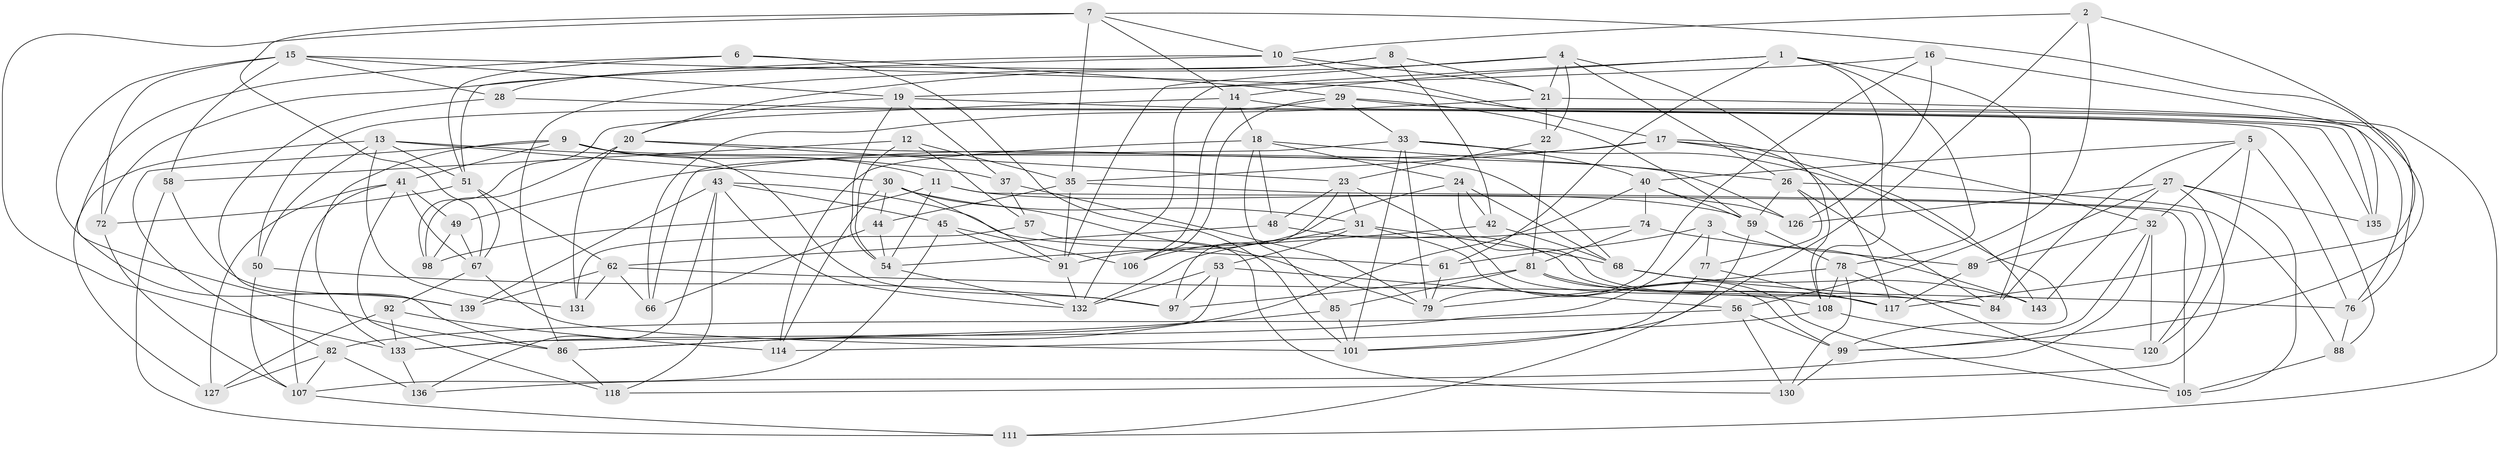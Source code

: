 // Generated by graph-tools (version 1.1) at 2025/24/03/03/25 07:24:29]
// undirected, 93 vertices, 234 edges
graph export_dot {
graph [start="1"]
  node [color=gray90,style=filled];
  1 [super="+39"];
  2;
  3;
  4 [super="+96"];
  5 [super="+75"];
  6;
  7 [super="+115"];
  8;
  9 [super="+119"];
  10 [super="+70"];
  11 [super="+64"];
  12;
  13 [super="+128"];
  14 [super="+34"];
  15 [super="+123"];
  16;
  17 [super="+25"];
  18 [super="+52"];
  19 [super="+125"];
  20 [super="+90"];
  21 [super="+146"];
  22;
  23 [super="+110"];
  24 [super="+38"];
  26 [super="+46"];
  27 [super="+102"];
  28;
  29 [super="+144"];
  30 [super="+142"];
  31 [super="+71"];
  32 [super="+63"];
  33 [super="+36"];
  35 [super="+55"];
  37;
  40 [super="+60"];
  41 [super="+100"];
  42;
  43 [super="+47"];
  44;
  45;
  48;
  49;
  50;
  51 [super="+65"];
  53 [super="+69"];
  54 [super="+104"];
  56 [super="+93"];
  57;
  58;
  59 [super="+87"];
  61;
  62 [super="+73"];
  66;
  67 [super="+129"];
  68 [super="+94"];
  72;
  74;
  76 [super="+140"];
  77;
  78 [super="+80"];
  79 [super="+83"];
  81 [super="+134"];
  82 [super="+121"];
  84 [super="+95"];
  85;
  86 [super="+124"];
  88;
  89;
  91 [super="+138"];
  92;
  97 [super="+103"];
  98;
  99 [super="+116"];
  101 [super="+112"];
  105 [super="+137"];
  106;
  107 [super="+109"];
  108 [super="+113"];
  111;
  114;
  117 [super="+122"];
  118;
  120;
  126;
  127;
  130;
  131;
  132 [super="+145"];
  133 [super="+141"];
  135;
  136;
  139;
  143;
  1 -- 61;
  1 -- 108;
  1 -- 84;
  1 -- 78;
  1 -- 14;
  1 -- 132;
  2 -- 117;
  2 -- 10;
  2 -- 101;
  2 -- 56;
  3 -- 77;
  3 -- 61;
  3 -- 143;
  3 -- 133;
  4 -- 26;
  4 -- 91;
  4 -- 108;
  4 -- 20;
  4 -- 21;
  4 -- 22;
  5 -- 76 [weight=2];
  5 -- 120;
  5 -- 84;
  5 -- 32;
  5 -- 40;
  6 -- 51;
  6 -- 29;
  6 -- 101;
  6 -- 86;
  7 -- 14;
  7 -- 133;
  7 -- 99;
  7 -- 10;
  7 -- 35;
  7 -- 67;
  8 -- 21;
  8 -- 42;
  8 -- 28;
  8 -- 86;
  9 -- 97;
  9 -- 41;
  9 -- 82;
  9 -- 11;
  9 -- 133;
  9 -- 68;
  10 -- 72;
  10 -- 51;
  10 -- 21;
  10 -- 17;
  11 -- 98;
  11 -- 105 [weight=2];
  11 -- 59;
  11 -- 54;
  12 -- 54;
  12 -- 57;
  12 -- 58;
  12 -- 35;
  13 -- 127;
  13 -- 30;
  13 -- 37;
  13 -- 50;
  13 -- 51;
  13 -- 131;
  14 -- 98;
  14 -- 106;
  14 -- 18;
  14 -- 135;
  15 -- 72;
  15 -- 19;
  15 -- 139;
  15 -- 58;
  15 -- 76;
  15 -- 28;
  16 -- 126;
  16 -- 135;
  16 -- 19;
  16 -- 79;
  17 -- 32;
  17 -- 143;
  17 -- 35;
  17 -- 117;
  17 -- 49;
  18 -- 48;
  18 -- 24;
  18 -- 85;
  18 -- 114;
  18 -- 26;
  19 -- 54;
  19 -- 20;
  19 -- 37;
  19 -- 135;
  20 -- 131;
  20 -- 23;
  20 -- 98;
  20 -- 126;
  21 -- 66;
  21 -- 22;
  21 -- 111;
  22 -- 23;
  22 -- 81;
  23 -- 97;
  23 -- 108;
  23 -- 48;
  23 -- 31;
  24 -- 84 [weight=2];
  24 -- 42;
  24 -- 68;
  24 -- 91;
  26 -- 77;
  26 -- 88;
  26 -- 59;
  26 -- 84;
  27 -- 135;
  27 -- 126;
  27 -- 118;
  27 -- 89;
  27 -- 143;
  27 -- 105;
  28 -- 86;
  28 -- 88;
  29 -- 50;
  29 -- 76;
  29 -- 33;
  29 -- 106;
  29 -- 59;
  30 -- 79;
  30 -- 114;
  30 -- 91;
  30 -- 44;
  30 -- 31;
  31 -- 106;
  31 -- 99;
  31 -- 53;
  31 -- 68;
  32 -- 120;
  32 -- 89;
  32 -- 136;
  32 -- 99;
  33 -- 66;
  33 -- 101;
  33 -- 40;
  33 -- 99;
  33 -- 79;
  35 -- 120;
  35 -- 91;
  35 -- 44;
  37 -- 79;
  37 -- 57;
  40 -- 86;
  40 -- 126;
  40 -- 59;
  40 -- 74;
  41 -- 127;
  41 -- 118;
  41 -- 49;
  41 -- 107;
  41 -- 67;
  42 -- 68;
  42 -- 54;
  43 -- 118;
  43 -- 136;
  43 -- 61;
  43 -- 139;
  43 -- 45;
  43 -- 132;
  44 -- 66;
  44 -- 54;
  45 -- 107;
  45 -- 91;
  45 -- 106;
  48 -- 62;
  48 -- 117;
  49 -- 98;
  49 -- 67;
  50 -- 107;
  50 -- 97;
  51 -- 62;
  51 -- 72;
  51 -- 67;
  53 -- 56;
  53 -- 97 [weight=2];
  53 -- 133;
  53 -- 132;
  54 -- 132;
  56 -- 82 [weight=2];
  56 -- 99;
  56 -- 130;
  57 -- 130;
  57 -- 131;
  58 -- 139;
  58 -- 111;
  59 -- 78;
  59 -- 111;
  61 -- 79;
  62 -- 76;
  62 -- 66;
  62 -- 131;
  62 -- 139;
  67 -- 92;
  67 -- 101;
  68 -- 84;
  68 -- 143;
  72 -- 107;
  74 -- 81;
  74 -- 132;
  74 -- 89;
  76 -- 88;
  77 -- 101;
  77 -- 117;
  78 -- 130;
  78 -- 108;
  78 -- 79;
  78 -- 105;
  81 -- 105;
  81 -- 85;
  81 -- 97;
  81 -- 117;
  82 -- 136;
  82 -- 107;
  82 -- 127;
  85 -- 101;
  85 -- 86;
  86 -- 118;
  88 -- 105;
  89 -- 117;
  91 -- 132;
  92 -- 133;
  92 -- 114;
  92 -- 127;
  99 -- 130;
  107 -- 111;
  108 -- 114;
  108 -- 120;
  133 -- 136;
}

